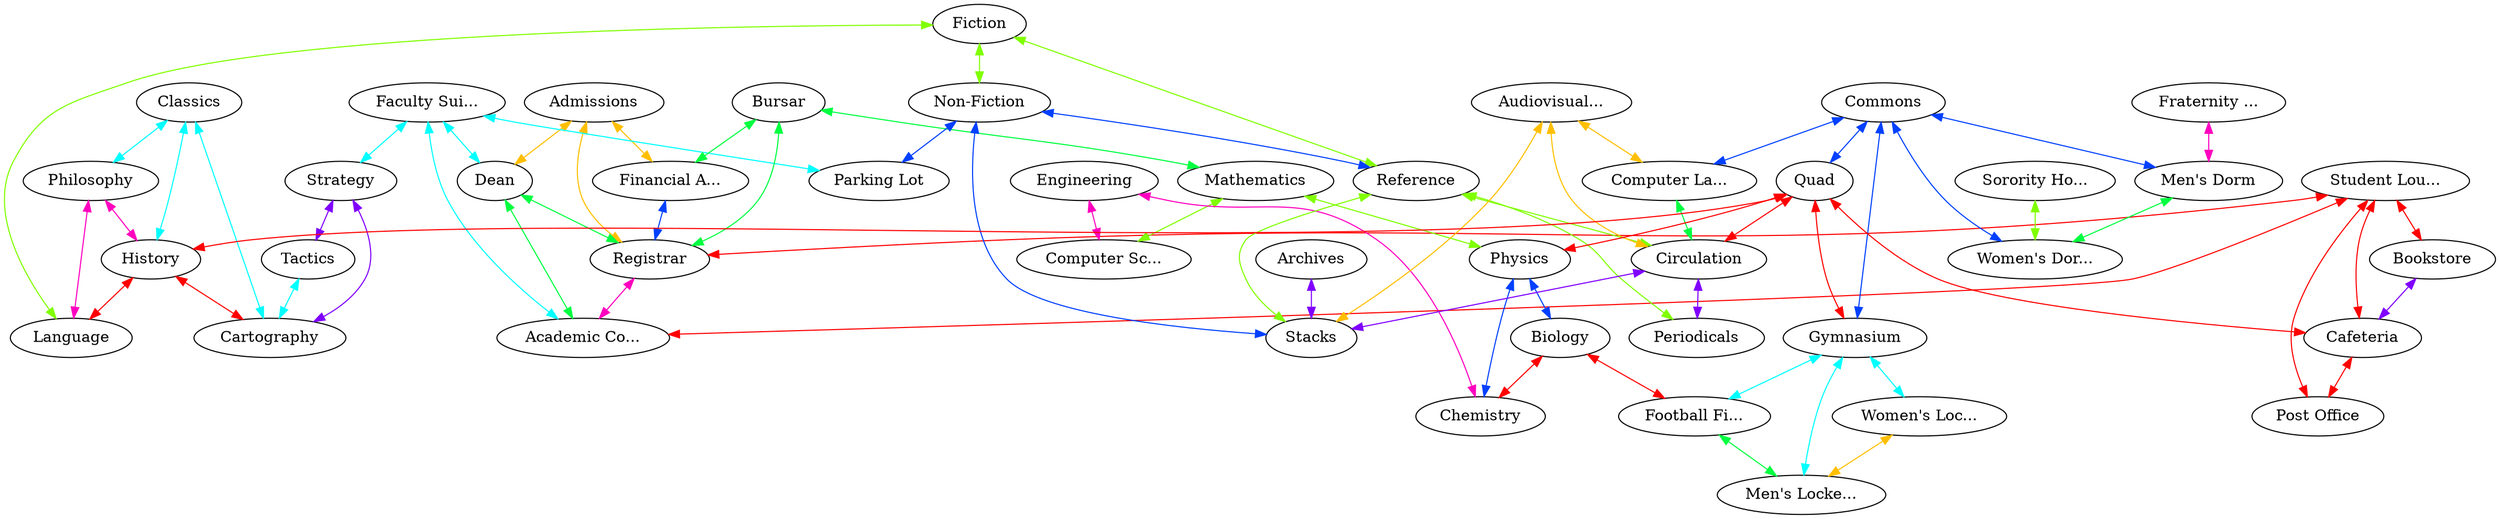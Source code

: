 graph x {
"Admissions" [pos="4.04166666666667,-0.819444444444444",label="Admissions"]
"Dean" [pos="3.63888888888889,-1.18055555555556",label="Dean"]
"Financial Aid" [pos="4.38888888888889,-1.13888888888889",label="Financial A..."]
"Faculty Suite" [pos="3.40277777777778,-1.41666666666667",label="Faculty Sui..."]
"Registrar" [pos="4.22222222222222,-1.54166666666667",label="Registrar"]
"Bursar" [pos="4.68055555555556,-1.36111111111111",label="Bursar"]
"Academic Counselling" [pos="3.73611111111111,-1.51388888888889",label="Academic Co..."]
"Strategy" [pos="2.98611111111111,-2.11111111111111",label="Strategy"]
"Tactics" [pos="3.33333333333333,-2.36111111111111",label="Tactics"]
"Cartography" [pos="3.04166666666667,-2.41666666666667",label="Cartography"]
"Classics" [pos="2.47222222222222,-2.69444444444444",label="Classics"]
"Philosophy" [pos="2.19444444444444,-3.05555555555556",label="Philosophy"]
"History" [pos="2.72222222222222,-2.875",label="History"]
"Language" [pos="2.75,-3.38888888888889",label="Language"]
"Student Lounge" [pos="4.02777777777778,-2.58333333333333",label="Student Lou..."]
"Bookstore" [pos="3.77777777777778,-2.75",label="Bookstore"]
"Post Office" [pos="4.26388888888889,-2.73611111111111",label="Post Office"]
"Cafeteria" [pos="4.02777777777778,-2.86111111111111",label="Cafeteria"]
"Mathematics" [pos="5.34722222222222,-2.19444444444444",label="Mathematics"]
"Computer Science" [pos="5.79166666666667,-2.72222222222222",label="Computer Sc..."]
"Engineering" [pos="6.125,-2.88888888888889",label="Engineering"]
"Physics" [pos="5.26388888888889,-2.84722222222222",label="Physics"]
"Chemistry" [pos="5.55555555555556,-3.15277777777778",label="Chemistry"]
"Biology" [pos="5.09722222222222,-3.36111111111111",label="Biology"]
"Fiction" [pos="2.15277777777778,-3.91666666666667",label="Fiction"]
"Non-Fiction" [pos="1.81944444444444,-4.45833333333333",label="Non-Fiction"]
"Reference" [pos="2.30555555555556,-4.375",label="Reference"]
"Periodicals" [pos="2.84722222222222,-4.45833333333333",label="Periodicals"]
"Stacks" [pos="2.47222222222222,-4.83333333333333",label="Stacks"]
"Circulation" [pos="2.88888888888889,-5.01388888888889",label="Circulation"]
"Archives" [pos="2.16666666666667,-4.98611111111111",label="Archives"]
"Computer Lab" [pos="3.31944444444444,-5.13888888888889",label="Computer La..."]
"Audiovisual Media" [pos="2.61111111111111,-5.27777777777778",label="Audiovisual..."]
"Women's Lockers" [pos="5.06944444444444,-4.61111111111111",label="Women's Loc..."]
"Men's Lockers" [pos="5.56944444444444,-4.58333333333333",label="Men's Locke..."]
"Gymnasium" [pos="4.83333333333333,-4.93055555555556",label="Gymnasium"]
"Football Field" [pos="5.88888888888889,-5.30555555555556",label="Football Fi..."]
"Sorority House" [pos="2.875,-6.69444444444444",label="Sorority Ho..."]
"Women's Dorm" [pos="3.36111111111111,-6.61111111111111",label="Women's Dor..."]
"Commons" [pos="4.02777777777778,-6.27777777777778",label="Commons"]
"Men's Dorm" [pos="4.66666666666667,-6.61111111111111",label="Men's Dorm"]
"Fraternity House" [pos="5.23611111111111,-6.69444444444444",label="Fraternity ..."]
"Parking Lot" [pos="1.26388888888889,-3.41666666666667",label="Parking Lot"]
"Quad" [pos="4.01388888888889,-3.58333333333333",label="Quad"]
"Admissions" -- "Registrar" [dir="both",color="0.125,1,1"]
"Admissions" -- "Financial Aid" [dir="both",color="0.125,1,1"]
"Admissions" -- "Dean" [dir="both",color="0.125,1,1"]
"Fiction" -- "Language" [dir="both",color="0.25,1,1"]
"Fiction" -- "Non-Fiction" [dir="both",color="0.25,1,1"]
"Fiction" -- "Reference" [dir="both",color="0.25,1,1"]
"Bursar" -- "Registrar" [dir="both",color="0.375,1,1"]
"Bursar" -- "Financial Aid" [dir="both",color="0.375,1,1"]
"Bursar" -- "Mathematics" [dir="both",color="0.375,1,1"]
"Faculty Suite" -- "Parking Lot" [dir="both",color="0.5,1,1"]
"Faculty Suite" -- "Academic Counselling" [dir="both",color="0.5,1,1"]
"Faculty Suite" -- "Strategy" [dir="both",color="0.5,1,1"]
"Faculty Suite" -- "Dean" [dir="both",color="0.5,1,1"]
"Non-Fiction" -- "Stacks" [dir="both",color="0.625,1,1"]
"Non-Fiction" -- "Parking Lot" [dir="both",color="0.625,1,1"]
"Non-Fiction" -- "Reference" [dir="both",color="0.625,1,1"]
"Strategy" -- "Tactics" [dir="both",color="0.75,1,1"]
"Strategy" -- "Cartography" [dir="both",color="0.75,1,1"]
"Engineering" -- "Chemistry" [dir="both",color="0.875,1,1"]
"Engineering" -- "Computer Science" [dir="both",color="0.875,1,1"]
"Student Lounge" -- "Registrar" [dir="both",color="1,1,1"]
"Student Lounge" -- "Cafeteria" [dir="both",color="1,1,1"]
"Student Lounge" -- "Post Office" [dir="both",color="1,1,1"]
"Student Lounge" -- "Academic Counselling" [dir="both",color="1,1,1"]
"Student Lounge" -- "Bookstore" [dir="both",color="1,1,1"]
"Mathematics" -- "Computer Science" [dir="both",color="0.25,1,1"]
"Mathematics" -- "Physics" [dir="both",color="0.25,1,1"]
"Dean" -- "Registrar" [dir="both",color="0.375,1,1"]
"Dean" -- "Academic Counselling" [dir="both",color="0.375,1,1"]
"Classics" -- "History" [dir="both",color="0.5,1,1"]
"Classics" -- "Philosophy" [dir="both",color="0.5,1,1"]
"Classics" -- "Cartography" [dir="both",color="0.5,1,1"]
"Commons" -- "Gymnasium" [dir="both",color="0.625,1,1"]
"Commons" -- "Men's Dorm" [dir="both",color="0.625,1,1"]
"Commons" -- "Women's Dorm" [dir="both",color="0.625,1,1"]
"Commons" -- "Quad" [dir="both",color="0.625,1,1"]
"Commons" -- "Computer Lab" [dir="both",color="0.625,1,1"]
"Archives" -- "Stacks" [dir="both",color="0.75,1,1"]
"Fraternity House" -- "Men's Dorm" [dir="both",color="0.875,1,1"]
"Quad" -- "Gymnasium" [dir="both",color="1,1,1"]
"Quad" -- "History" [dir="both",color="1,1,1"]
"Quad" -- "Circulation" [dir="both",color="1,1,1"]
"Quad" -- "Physics" [dir="both",color="1,1,1"]
"Quad" -- "Cafeteria" [dir="both",color="1,1,1"]
"Audiovisual Media" -- "Stacks" [dir="both",color="0.125,1,1"]
"Audiovisual Media" -- "Circulation" [dir="both",color="0.125,1,1"]
"Audiovisual Media" -- "Computer Lab" [dir="both",color="0.125,1,1"]
"Reference" -- "Periodicals" [dir="both",color="0.25,1,1"]
"Reference" -- "Stacks" [dir="both",color="0.25,1,1"]
"Reference" -- "Circulation" [dir="both",color="0.25,1,1"]
"Computer Lab" -- "Circulation" [dir="both",color="0.375,1,1"]
"Gymnasium" -- "Women's Lockers" [dir="both",color="0.5,1,1"]
"Gymnasium" -- "Football Field" [dir="both",color="0.5,1,1"]
"Gymnasium" -- "Men's Lockers" [dir="both",color="0.5,1,1"]
"Financial Aid" -- "Registrar" [dir="both",color="0.625,1,1"]
"Circulation" -- "Periodicals" [dir="both",color="0.75,1,1"]
"Circulation" -- "Stacks" [dir="both",color="0.75,1,1"]
"Philosophy" -- "History" [dir="both",color="0.875,1,1"]
"Philosophy" -- "Language" [dir="both",color="0.875,1,1"]
"History" -- "Language" [dir="both",color="1,1,1"]
"History" -- "Cartography" [dir="both",color="1,1,1"]
"Men's Dorm" -- "Women's Dorm" [dir="both",color="0.375,1,1"]
"Tactics" -- "Cartography" [dir="both",color="0.5,1,1"]
"Physics" -- "Chemistry" [dir="both",color="0.625,1,1"]
"Physics" -- "Biology" [dir="both",color="0.625,1,1"]
"Bookstore" -- "Cafeteria" [dir="both",color="0.75,1,1"]
"Registrar" -- "Academic Counselling" [dir="both",color="0.875,1,1"]
"Biology" -- "Chemistry" [dir="both",color="1,1,1"]
"Biology" -- "Football Field" [dir="both",color="1,1,1"]
"Women's Lockers" -- "Men's Lockers" [dir="both",color="0.125,1,1"]
"Football Field" -- "Men's Lockers" [dir="both",color="0.375,1,1"]
"Cafeteria" -- "Post Office" [dir="both",color="1,1,1"]
"Sorority House" -- "Women's Dorm" [dir="both",color="0.25,1,1"]
}

